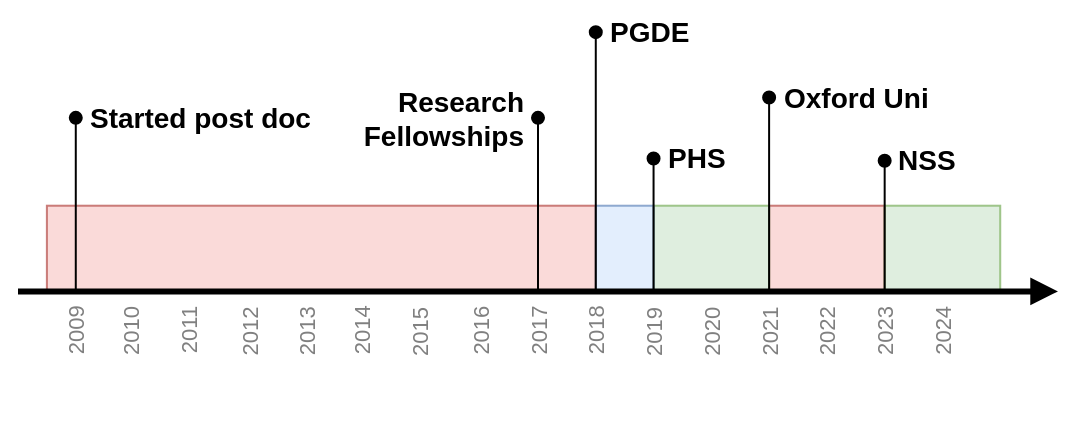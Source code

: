 <mxfile version="24.6.5" type="device">
  <diagram name="Page-1" id="5CJF0QwscVmytZPdar9B">
    <mxGraphModel dx="868" dy="457" grid="1" gridSize="10" guides="1" tooltips="1" connect="1" arrows="1" fold="1" page="1" pageScale="1" pageWidth="827" pageHeight="1169" math="0" shadow="0">
      <root>
        <mxCell id="0" />
        <mxCell id="1" parent="0" />
        <mxCell id="KveJWd_gNbtQTZYsvec0-117" value="" style="group" vertex="1" connectable="0" parent="1">
          <mxGeometry x="80" y="30" width="520" height="210" as="geometry" />
        </mxCell>
        <mxCell id="KveJWd_gNbtQTZYsvec0-82" value="" style="rounded=0;whiteSpace=wrap;html=1;fillColor=#f8cecc;strokeColor=#b85450;fillOpacity=75;strokeOpacity=75;" vertex="1" parent="KveJWd_gNbtQTZYsvec0-117">
          <mxGeometry x="14.444" y="102.857" width="274.444" height="42.857" as="geometry" />
        </mxCell>
        <mxCell id="KveJWd_gNbtQTZYsvec0-83" value="" style="rounded=0;whiteSpace=wrap;html=1;fillColor=#f8cecc;strokeColor=#b85450;fillOpacity=75;strokeOpacity=75;" vertex="1" parent="KveJWd_gNbtQTZYsvec0-117">
          <mxGeometry x="375.556" y="102.857" width="57.778" height="42.857" as="geometry" />
        </mxCell>
        <mxCell id="KveJWd_gNbtQTZYsvec0-84" value="" style="rounded=0;whiteSpace=wrap;html=1;fillColor=#d5e8d4;strokeColor=#82b366;fillOpacity=75;strokeOpacity=75;" vertex="1" parent="KveJWd_gNbtQTZYsvec0-117">
          <mxGeometry x="317.778" y="102.857" width="57.778" height="42.857" as="geometry" />
        </mxCell>
        <mxCell id="KveJWd_gNbtQTZYsvec0-85" value="" style="rounded=0;whiteSpace=wrap;html=1;fillColor=#d5e8d4;strokeColor=#82b366;fillOpacity=75;strokeOpacity=75;" vertex="1" parent="KveJWd_gNbtQTZYsvec0-117">
          <mxGeometry x="433.333" y="102.857" width="57.778" height="42.857" as="geometry" />
        </mxCell>
        <mxCell id="KveJWd_gNbtQTZYsvec0-86" value="" style="rounded=0;whiteSpace=wrap;html=1;fillColor=#dae8fc;strokeColor=#6c8ebf;fillOpacity=75;strokeOpacity=75;" vertex="1" parent="KveJWd_gNbtQTZYsvec0-117">
          <mxGeometry x="288.889" y="102.857" width="28.889" height="42.857" as="geometry" />
        </mxCell>
        <mxCell id="KveJWd_gNbtQTZYsvec0-87" value="&lt;div style=&quot;font-size: 14px;&quot;&gt;&lt;b style=&quot;font-size: 14px;&quot;&gt;Started post doc&lt;/b&gt;&lt;/div&gt;" style="rounded=0;whiteSpace=wrap;html=1;align=left;spacingLeft=5;fillColor=none;strokeColor=none;fontSize=14;" vertex="1" parent="KveJWd_gNbtQTZYsvec0-117">
          <mxGeometry x="28.889" y="16.071" width="144.444" height="85.714" as="geometry" />
        </mxCell>
        <mxCell id="KveJWd_gNbtQTZYsvec0-88" value="" style="endArrow=block;html=1;rounded=0;strokeWidth=3;endFill=1;" edge="1" parent="KveJWd_gNbtQTZYsvec0-117">
          <mxGeometry width="50" height="50" relative="1" as="geometry">
            <mxPoint y="145.714" as="sourcePoint" />
            <mxPoint x="520" y="145.714" as="targetPoint" />
          </mxGeometry>
        </mxCell>
        <mxCell id="KveJWd_gNbtQTZYsvec0-89" value="" style="endArrow=oval;html=1;rounded=0;targetPerimeterSpacing=0;endFill=1;entryX=0;entryY=0.5;entryDx=0;entryDy=0;" edge="1" parent="KveJWd_gNbtQTZYsvec0-117" target="KveJWd_gNbtQTZYsvec0-87">
          <mxGeometry width="50" height="50" relative="1" as="geometry">
            <mxPoint x="28.889" y="145.714" as="sourcePoint" />
            <mxPoint x="28.889" y="-111.429" as="targetPoint" />
          </mxGeometry>
        </mxCell>
        <mxCell id="KveJWd_gNbtQTZYsvec0-90" value="2009" style="text;html=1;align=right;verticalAlign=middle;whiteSpace=wrap;rounded=0;horizontal=0;fontSize=11;fontColor=#808080;spacingTop=0;spacingRight=5;" vertex="1" parent="KveJWd_gNbtQTZYsvec0-117">
          <mxGeometry x="14.444" y="145.714" width="28.889" height="64.286" as="geometry" />
        </mxCell>
        <mxCell id="KveJWd_gNbtQTZYsvec0-91" value="2010" style="text;html=1;align=right;verticalAlign=middle;whiteSpace=wrap;rounded=0;horizontal=0;fontSize=11;fontColor=#808080;spacingTop=0;spacingRight=5;" vertex="1" parent="KveJWd_gNbtQTZYsvec0-117">
          <mxGeometry x="41.889" y="145.714" width="28.889" height="64.286" as="geometry" />
        </mxCell>
        <mxCell id="KveJWd_gNbtQTZYsvec0-92" value="2011" style="text;html=1;align=right;verticalAlign=middle;whiteSpace=wrap;rounded=0;horizontal=0;fontSize=11;fontColor=#808080;spacingTop=0;spacingRight=5;" vertex="1" parent="KveJWd_gNbtQTZYsvec0-117">
          <mxGeometry x="70.778" y="145.714" width="28.889" height="64.286" as="geometry" />
        </mxCell>
        <mxCell id="KveJWd_gNbtQTZYsvec0-93" value="2012" style="text;html=1;align=right;verticalAlign=middle;whiteSpace=wrap;rounded=0;horizontal=0;fontSize=11;fontColor=#808080;spacingTop=0;spacingRight=5;" vertex="1" parent="KveJWd_gNbtQTZYsvec0-117">
          <mxGeometry x="101.111" y="145.714" width="28.889" height="64.286" as="geometry" />
        </mxCell>
        <mxCell id="KveJWd_gNbtQTZYsvec0-94" value="2013" style="text;html=1;align=right;verticalAlign=middle;whiteSpace=wrap;rounded=0;horizontal=0;fontSize=11;fontColor=#808080;spacingTop=0;spacingRight=5;" vertex="1" parent="KveJWd_gNbtQTZYsvec0-117">
          <mxGeometry x="130" y="145.714" width="28.889" height="64.286" as="geometry" />
        </mxCell>
        <mxCell id="KveJWd_gNbtQTZYsvec0-95" value="2014" style="text;html=1;align=right;verticalAlign=middle;whiteSpace=wrap;rounded=0;horizontal=0;fontSize=11;fontColor=#808080;spacingTop=0;spacingRight=5;" vertex="1" parent="KveJWd_gNbtQTZYsvec0-117">
          <mxGeometry x="157.444" y="145.714" width="28.889" height="64.286" as="geometry" />
        </mxCell>
        <mxCell id="KveJWd_gNbtQTZYsvec0-96" value="2015" style="text;html=1;align=right;verticalAlign=middle;whiteSpace=wrap;rounded=0;horizontal=0;fontSize=11;fontColor=#808080;spacingTop=0;spacingRight=5;" vertex="1" parent="KveJWd_gNbtQTZYsvec0-117">
          <mxGeometry x="186.333" y="145.714" width="28.889" height="64.286" as="geometry" />
        </mxCell>
        <mxCell id="KveJWd_gNbtQTZYsvec0-97" value="2016" style="text;html=1;align=right;verticalAlign=middle;whiteSpace=wrap;rounded=0;horizontal=0;fontSize=11;fontColor=#808080;spacingTop=0;spacingRight=5;" vertex="1" parent="KveJWd_gNbtQTZYsvec0-117">
          <mxGeometry x="216.667" y="145.714" width="28.889" height="64.286" as="geometry" />
        </mxCell>
        <mxCell id="KveJWd_gNbtQTZYsvec0-98" value="2017" style="text;html=1;align=right;verticalAlign=middle;whiteSpace=wrap;rounded=0;horizontal=0;fontSize=11;fontColor=#808080;spacingTop=0;spacingRight=5;" vertex="1" parent="KveJWd_gNbtQTZYsvec0-117">
          <mxGeometry x="245.556" y="145.714" width="28.889" height="64.286" as="geometry" />
        </mxCell>
        <mxCell id="KveJWd_gNbtQTZYsvec0-99" value="2018" style="text;html=1;align=right;verticalAlign=middle;whiteSpace=wrap;rounded=0;horizontal=0;fontSize=11;fontColor=#808080;spacingTop=0;spacingRight=5;" vertex="1" parent="KveJWd_gNbtQTZYsvec0-117">
          <mxGeometry x="274.444" y="145.714" width="28.889" height="64.286" as="geometry" />
        </mxCell>
        <mxCell id="KveJWd_gNbtQTZYsvec0-100" value="&lt;b style=&quot;font-size: 14px;&quot;&gt;Research&lt;/b&gt;&lt;div style=&quot;font-size: 14px;&quot;&gt;&lt;b style=&quot;font-size: 14px;&quot;&gt;Fellowships&lt;/b&gt;&lt;/div&gt;" style="rounded=0;whiteSpace=wrap;html=1;align=right;spacingLeft=0;fillColor=none;strokeColor=none;fontSize=14;spacingRight=5;" vertex="1" parent="KveJWd_gNbtQTZYsvec0-117">
          <mxGeometry x="131.444" y="34.286" width="128.556" height="49.286" as="geometry" />
        </mxCell>
        <mxCell id="KveJWd_gNbtQTZYsvec0-101" value="" style="endArrow=oval;html=1;rounded=0;targetPerimeterSpacing=0;endFill=1;entryX=1;entryY=0.5;entryDx=0;entryDy=0;" edge="1" parent="KveJWd_gNbtQTZYsvec0-117" target="KveJWd_gNbtQTZYsvec0-100">
          <mxGeometry width="50" height="50" relative="1" as="geometry">
            <mxPoint x="260" y="145.714" as="sourcePoint" />
            <mxPoint x="260" y="-4.286" as="targetPoint" />
          </mxGeometry>
        </mxCell>
        <mxCell id="KveJWd_gNbtQTZYsvec0-102" value="&lt;b style=&quot;font-size: 14px;&quot;&gt;PGDE&lt;/b&gt;" style="rounded=0;whiteSpace=wrap;html=1;align=left;spacingLeft=5;fillColor=none;strokeColor=none;fontSize=14;" vertex="1" parent="KveJWd_gNbtQTZYsvec0-117">
          <mxGeometry x="288.889" width="72.222" height="32.143" as="geometry" />
        </mxCell>
        <mxCell id="KveJWd_gNbtQTZYsvec0-103" value="" style="endArrow=oval;html=1;rounded=0;targetPerimeterSpacing=0;endFill=1;entryX=0;entryY=0.5;entryDx=0;entryDy=0;" edge="1" parent="KveJWd_gNbtQTZYsvec0-117" target="KveJWd_gNbtQTZYsvec0-102">
          <mxGeometry width="50" height="50" relative="1" as="geometry">
            <mxPoint x="288.889" y="145.714" as="sourcePoint" />
            <mxPoint x="288.889" y="-47.143" as="targetPoint" />
          </mxGeometry>
        </mxCell>
        <mxCell id="KveJWd_gNbtQTZYsvec0-104" value="&lt;b style=&quot;font-size: 14px;&quot;&gt;PHS&lt;/b&gt;" style="rounded=0;whiteSpace=wrap;html=1;align=left;spacingLeft=5;fillColor=none;strokeColor=none;fontSize=14;" vertex="1" parent="KveJWd_gNbtQTZYsvec0-117">
          <mxGeometry x="317.778" y="68.571" width="44.778" height="21.429" as="geometry" />
        </mxCell>
        <mxCell id="KveJWd_gNbtQTZYsvec0-105" value="" style="endArrow=oval;html=1;rounded=0;targetPerimeterSpacing=0;endFill=1;entryX=0;entryY=0.5;entryDx=0;entryDy=0;" edge="1" parent="KveJWd_gNbtQTZYsvec0-117" target="KveJWd_gNbtQTZYsvec0-104">
          <mxGeometry width="50" height="50" relative="1" as="geometry">
            <mxPoint x="317.778" y="145.714" as="sourcePoint" />
            <mxPoint x="316.333" y="62.143" as="targetPoint" />
          </mxGeometry>
        </mxCell>
        <mxCell id="KveJWd_gNbtQTZYsvec0-106" value="2019" style="text;html=1;align=right;verticalAlign=middle;whiteSpace=wrap;rounded=0;horizontal=0;fontSize=11;fontColor=#808080;spacingTop=0;spacingRight=5;" vertex="1" parent="KveJWd_gNbtQTZYsvec0-117">
          <mxGeometry x="303.333" y="145.714" width="28.889" height="64.286" as="geometry" />
        </mxCell>
        <mxCell id="KveJWd_gNbtQTZYsvec0-107" value="2020" style="text;html=1;align=right;verticalAlign=middle;whiteSpace=wrap;rounded=0;horizontal=0;fontSize=11;fontColor=#808080;spacingTop=0;spacingRight=5;" vertex="1" parent="KveJWd_gNbtQTZYsvec0-117">
          <mxGeometry x="332.222" y="145.714" width="28.889" height="64.286" as="geometry" />
        </mxCell>
        <mxCell id="KveJWd_gNbtQTZYsvec0-108" value="2021" style="text;html=1;align=right;verticalAlign=middle;whiteSpace=wrap;rounded=0;horizontal=0;fontSize=11;fontColor=#808080;spacingTop=0;spacingRight=5;" vertex="1" parent="KveJWd_gNbtQTZYsvec0-117">
          <mxGeometry x="361.111" y="145.714" width="28.889" height="64.286" as="geometry" />
        </mxCell>
        <mxCell id="KveJWd_gNbtQTZYsvec0-109" value="2023" style="text;html=1;align=right;verticalAlign=middle;whiteSpace=wrap;rounded=0;horizontal=0;fontSize=11;fontColor=#808080;spacingTop=0;spacingRight=5;" vertex="1" parent="KveJWd_gNbtQTZYsvec0-117">
          <mxGeometry x="418.889" y="145.714" width="28.889" height="64.286" as="geometry" />
        </mxCell>
        <mxCell id="KveJWd_gNbtQTZYsvec0-110" value="2022" style="text;html=1;align=right;verticalAlign=middle;whiteSpace=wrap;rounded=0;horizontal=0;fontSize=11;fontColor=#808080;spacingTop=0;spacingRight=5;" vertex="1" parent="KveJWd_gNbtQTZYsvec0-117">
          <mxGeometry x="390.0" y="145.714" width="28.889" height="64.286" as="geometry" />
        </mxCell>
        <mxCell id="KveJWd_gNbtQTZYsvec0-111" value="2024" style="text;html=1;align=right;verticalAlign=middle;whiteSpace=wrap;rounded=0;horizontal=0;fontSize=11;fontColor=#808080;spacingTop=0;spacingRight=5;" vertex="1" parent="KveJWd_gNbtQTZYsvec0-117">
          <mxGeometry x="447.778" y="145.714" width="28.889" height="64.286" as="geometry" />
        </mxCell>
        <mxCell id="KveJWd_gNbtQTZYsvec0-112" value="" style="endArrow=oval;html=1;rounded=0;targetPerimeterSpacing=0;endFill=1;entryX=0;entryY=0.5;entryDx=0;entryDy=0;" edge="1" parent="KveJWd_gNbtQTZYsvec0-117" target="KveJWd_gNbtQTZYsvec0-113">
          <mxGeometry width="50" height="50" relative="1" as="geometry">
            <mxPoint x="375.556" y="145.714" as="sourcePoint" />
            <mxPoint x="375.556" y="6.429" as="targetPoint" />
          </mxGeometry>
        </mxCell>
        <mxCell id="KveJWd_gNbtQTZYsvec0-113" value="&lt;b style=&quot;font-size: 14px;&quot;&gt;Oxford Uni&lt;/b&gt;" style="rounded=0;whiteSpace=wrap;html=1;align=left;spacingLeft=5;fillColor=none;strokeColor=none;fontSize=14;" vertex="1" parent="KveJWd_gNbtQTZYsvec0-117">
          <mxGeometry x="375.556" y="38.571" width="101.111" height="20.357" as="geometry" />
        </mxCell>
        <mxCell id="KveJWd_gNbtQTZYsvec0-114" value="&lt;b style=&quot;font-size: 14px;&quot;&gt;NSS&lt;/b&gt;" style="rounded=0;whiteSpace=wrap;html=1;align=left;spacingLeft=5;fillColor=none;strokeColor=none;fontSize=14;" vertex="1" parent="KveJWd_gNbtQTZYsvec0-117">
          <mxGeometry x="433.333" y="64.286" width="57.778" height="32.143" as="geometry" />
        </mxCell>
        <mxCell id="KveJWd_gNbtQTZYsvec0-115" value="" style="endArrow=none;html=1;rounded=0;targetPerimeterSpacing=0;" edge="1" parent="KveJWd_gNbtQTZYsvec0-117">
          <mxGeometry width="50" height="50" relative="1" as="geometry">
            <mxPoint x="433.333" y="60.0" as="sourcePoint" />
            <mxPoint x="433.333" y="60.0" as="targetPoint" />
          </mxGeometry>
        </mxCell>
        <mxCell id="KveJWd_gNbtQTZYsvec0-116" value="" style="endArrow=oval;html=1;rounded=0;targetPerimeterSpacing=0;endFill=1;entryX=0;entryY=0.5;entryDx=0;entryDy=0;" edge="1" parent="KveJWd_gNbtQTZYsvec0-117" target="KveJWd_gNbtQTZYsvec0-114">
          <mxGeometry width="50" height="50" relative="1" as="geometry">
            <mxPoint x="433.333" y="145.714" as="sourcePoint" />
            <mxPoint x="433.333" y="60.0" as="targetPoint" />
          </mxGeometry>
        </mxCell>
      </root>
    </mxGraphModel>
  </diagram>
</mxfile>
